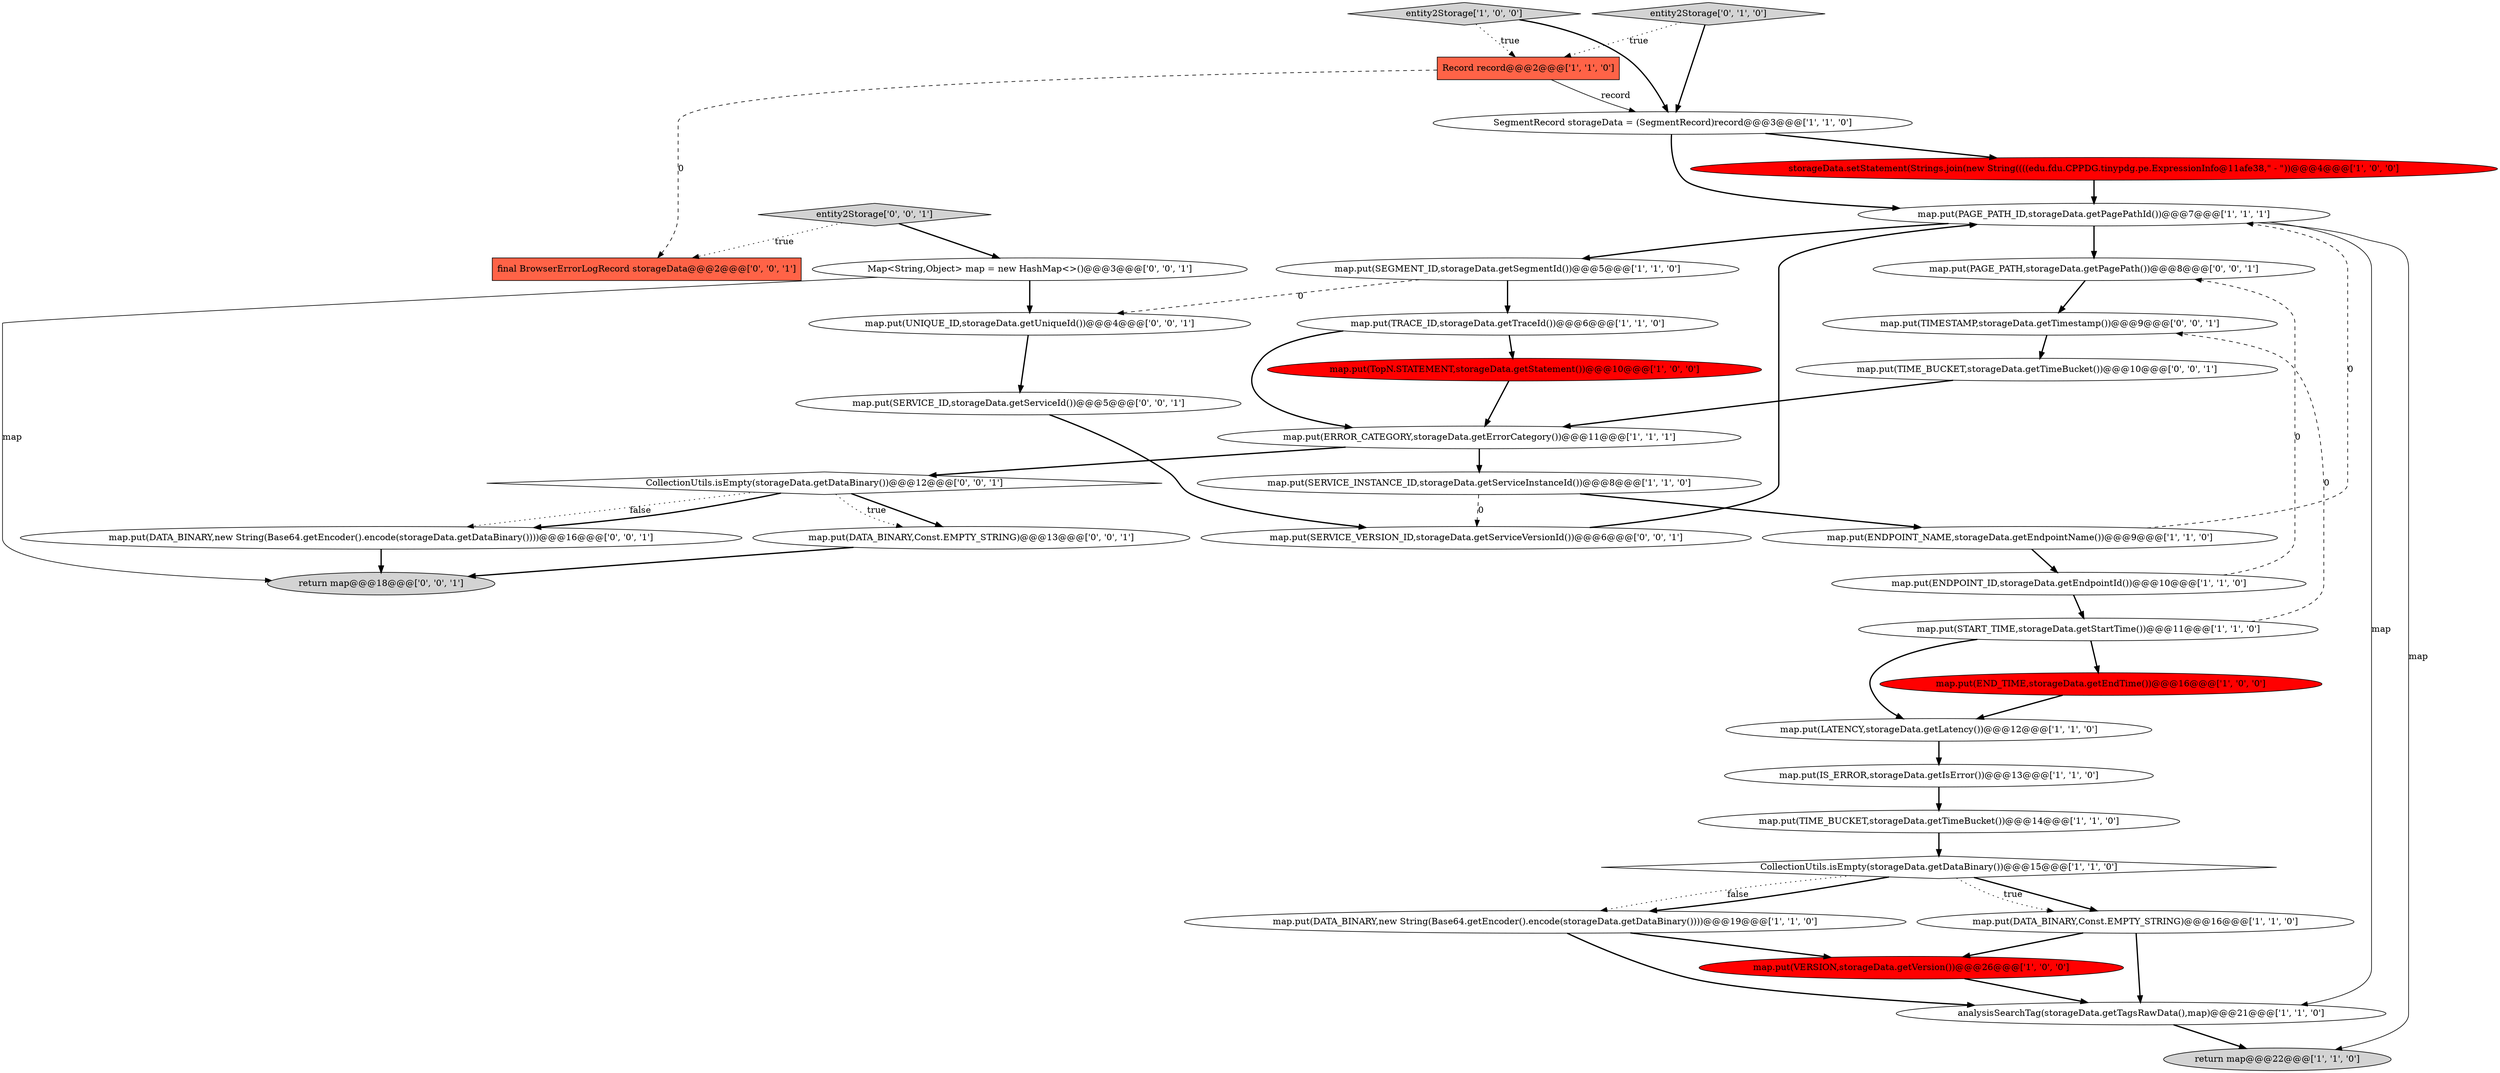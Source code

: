 digraph {
20 [style = filled, label = "analysisSearchTag(storageData.getTagsRawData(),map)@@@21@@@['1', '1', '0']", fillcolor = white, shape = ellipse image = "AAA0AAABBB1BBB"];
34 [style = filled, label = "map.put(PAGE_PATH,storageData.getPagePath())@@@8@@@['0', '0', '1']", fillcolor = white, shape = ellipse image = "AAA0AAABBB3BBB"];
1 [style = filled, label = "entity2Storage['1', '0', '0']", fillcolor = lightgray, shape = diamond image = "AAA0AAABBB1BBB"];
36 [style = filled, label = "map.put(SERVICE_VERSION_ID,storageData.getServiceVersionId())@@@6@@@['0', '0', '1']", fillcolor = white, shape = ellipse image = "AAA0AAABBB3BBB"];
15 [style = filled, label = "map.put(SEGMENT_ID,storageData.getSegmentId())@@@5@@@['1', '1', '0']", fillcolor = white, shape = ellipse image = "AAA0AAABBB1BBB"];
28 [style = filled, label = "map.put(TIMESTAMP,storageData.getTimestamp())@@@9@@@['0', '0', '1']", fillcolor = white, shape = ellipse image = "AAA0AAABBB3BBB"];
2 [style = filled, label = "map.put(ENDPOINT_NAME,storageData.getEndpointName())@@@9@@@['1', '1', '0']", fillcolor = white, shape = ellipse image = "AAA0AAABBB1BBB"];
27 [style = filled, label = "map.put(DATA_BINARY,new String(Base64.getEncoder().encode(storageData.getDataBinary())))@@@16@@@['0', '0', '1']", fillcolor = white, shape = ellipse image = "AAA0AAABBB3BBB"];
5 [style = filled, label = "map.put(DATA_BINARY,new String(Base64.getEncoder().encode(storageData.getDataBinary())))@@@19@@@['1', '1', '0']", fillcolor = white, shape = ellipse image = "AAA0AAABBB1BBB"];
6 [style = filled, label = "CollectionUtils.isEmpty(storageData.getDataBinary())@@@15@@@['1', '1', '0']", fillcolor = white, shape = diamond image = "AAA0AAABBB1BBB"];
0 [style = filled, label = "map.put(ENDPOINT_ID,storageData.getEndpointId())@@@10@@@['1', '1', '0']", fillcolor = white, shape = ellipse image = "AAA0AAABBB1BBB"];
14 [style = filled, label = "SegmentRecord storageData = (SegmentRecord)record@@@3@@@['1', '1', '0']", fillcolor = white, shape = ellipse image = "AAA0AAABBB1BBB"];
35 [style = filled, label = "return map@@@18@@@['0', '0', '1']", fillcolor = lightgray, shape = ellipse image = "AAA0AAABBB3BBB"];
8 [style = filled, label = "map.put(ERROR_CATEGORY,storageData.getErrorCategory())@@@11@@@['1', '1', '1']", fillcolor = white, shape = ellipse image = "AAA0AAABBB1BBB"];
11 [style = filled, label = "return map@@@22@@@['1', '1', '0']", fillcolor = lightgray, shape = ellipse image = "AAA0AAABBB1BBB"];
31 [style = filled, label = "map.put(TIME_BUCKET,storageData.getTimeBucket())@@@10@@@['0', '0', '1']", fillcolor = white, shape = ellipse image = "AAA0AAABBB3BBB"];
4 [style = filled, label = "map.put(TIME_BUCKET,storageData.getTimeBucket())@@@14@@@['1', '1', '0']", fillcolor = white, shape = ellipse image = "AAA0AAABBB1BBB"];
30 [style = filled, label = "map.put(DATA_BINARY,Const.EMPTY_STRING)@@@13@@@['0', '0', '1']", fillcolor = white, shape = ellipse image = "AAA0AAABBB3BBB"];
16 [style = filled, label = "map.put(VERSION,storageData.getVersion())@@@26@@@['1', '0', '0']", fillcolor = red, shape = ellipse image = "AAA1AAABBB1BBB"];
33 [style = filled, label = "final BrowserErrorLogRecord storageData@@@2@@@['0', '0', '1']", fillcolor = tomato, shape = box image = "AAA0AAABBB3BBB"];
23 [style = filled, label = "entity2Storage['0', '1', '0']", fillcolor = lightgray, shape = diamond image = "AAA0AAABBB2BBB"];
26 [style = filled, label = "map.put(UNIQUE_ID,storageData.getUniqueId())@@@4@@@['0', '0', '1']", fillcolor = white, shape = ellipse image = "AAA0AAABBB3BBB"];
7 [style = filled, label = "storageData.setStatement(Strings.join(new String((((edu.fdu.CPPDG.tinypdg.pe.ExpressionInfo@11afe38,\" - \"))@@@4@@@['1', '0', '0']", fillcolor = red, shape = ellipse image = "AAA1AAABBB1BBB"];
25 [style = filled, label = "entity2Storage['0', '0', '1']", fillcolor = lightgray, shape = diamond image = "AAA0AAABBB3BBB"];
29 [style = filled, label = "map.put(SERVICE_ID,storageData.getServiceId())@@@5@@@['0', '0', '1']", fillcolor = white, shape = ellipse image = "AAA0AAABBB3BBB"];
10 [style = filled, label = "map.put(END_TIME,storageData.getEndTime())@@@16@@@['1', '0', '0']", fillcolor = red, shape = ellipse image = "AAA1AAABBB1BBB"];
9 [style = filled, label = "map.put(LATENCY,storageData.getLatency())@@@12@@@['1', '1', '0']", fillcolor = white, shape = ellipse image = "AAA0AAABBB1BBB"];
18 [style = filled, label = "map.put(PAGE_PATH_ID,storageData.getPagePathId())@@@7@@@['1', '1', '1']", fillcolor = white, shape = ellipse image = "AAA0AAABBB1BBB"];
24 [style = filled, label = "Map<String,Object> map = new HashMap<>()@@@3@@@['0', '0', '1']", fillcolor = white, shape = ellipse image = "AAA0AAABBB3BBB"];
32 [style = filled, label = "CollectionUtils.isEmpty(storageData.getDataBinary())@@@12@@@['0', '0', '1']", fillcolor = white, shape = diamond image = "AAA0AAABBB3BBB"];
17 [style = filled, label = "Record record@@@2@@@['1', '1', '0']", fillcolor = tomato, shape = box image = "AAA0AAABBB1BBB"];
12 [style = filled, label = "map.put(SERVICE_INSTANCE_ID,storageData.getServiceInstanceId())@@@8@@@['1', '1', '0']", fillcolor = white, shape = ellipse image = "AAA0AAABBB1BBB"];
13 [style = filled, label = "map.put(TopN.STATEMENT,storageData.getStatement())@@@10@@@['1', '0', '0']", fillcolor = red, shape = ellipse image = "AAA1AAABBB1BBB"];
21 [style = filled, label = "map.put(DATA_BINARY,Const.EMPTY_STRING)@@@16@@@['1', '1', '0']", fillcolor = white, shape = ellipse image = "AAA0AAABBB1BBB"];
22 [style = filled, label = "map.put(TRACE_ID,storageData.getTraceId())@@@6@@@['1', '1', '0']", fillcolor = white, shape = ellipse image = "AAA0AAABBB1BBB"];
19 [style = filled, label = "map.put(IS_ERROR,storageData.getIsError())@@@13@@@['1', '1', '0']", fillcolor = white, shape = ellipse image = "AAA0AAABBB1BBB"];
3 [style = filled, label = "map.put(START_TIME,storageData.getStartTime())@@@11@@@['1', '1', '0']", fillcolor = white, shape = ellipse image = "AAA0AAABBB1BBB"];
0->3 [style = bold, label=""];
29->36 [style = bold, label=""];
25->33 [style = dotted, label="true"];
6->5 [style = dotted, label="false"];
3->28 [style = dashed, label="0"];
24->35 [style = solid, label="map"];
8->32 [style = bold, label=""];
1->17 [style = dotted, label="true"];
5->20 [style = bold, label=""];
4->6 [style = bold, label=""];
6->21 [style = bold, label=""];
18->34 [style = bold, label=""];
26->29 [style = bold, label=""];
28->31 [style = bold, label=""];
18->15 [style = bold, label=""];
18->11 [style = solid, label="map"];
32->27 [style = dotted, label="false"];
32->27 [style = bold, label=""];
17->33 [style = dashed, label="0"];
32->30 [style = bold, label=""];
27->35 [style = bold, label=""];
15->22 [style = bold, label=""];
14->7 [style = bold, label=""];
23->14 [style = bold, label=""];
5->16 [style = bold, label=""];
22->8 [style = bold, label=""];
3->9 [style = bold, label=""];
3->10 [style = bold, label=""];
24->26 [style = bold, label=""];
6->5 [style = bold, label=""];
12->2 [style = bold, label=""];
34->28 [style = bold, label=""];
2->0 [style = bold, label=""];
25->24 [style = bold, label=""];
21->20 [style = bold, label=""];
30->35 [style = bold, label=""];
12->36 [style = dashed, label="0"];
17->14 [style = solid, label="record"];
36->18 [style = bold, label=""];
32->30 [style = dotted, label="true"];
2->18 [style = dashed, label="0"];
15->26 [style = dashed, label="0"];
7->18 [style = bold, label=""];
9->19 [style = bold, label=""];
18->20 [style = solid, label="map"];
21->16 [style = bold, label=""];
0->34 [style = dashed, label="0"];
14->18 [style = bold, label=""];
1->14 [style = bold, label=""];
10->9 [style = bold, label=""];
19->4 [style = bold, label=""];
6->21 [style = dotted, label="true"];
13->8 [style = bold, label=""];
23->17 [style = dotted, label="true"];
16->20 [style = bold, label=""];
31->8 [style = bold, label=""];
8->12 [style = bold, label=""];
22->13 [style = bold, label=""];
20->11 [style = bold, label=""];
}
